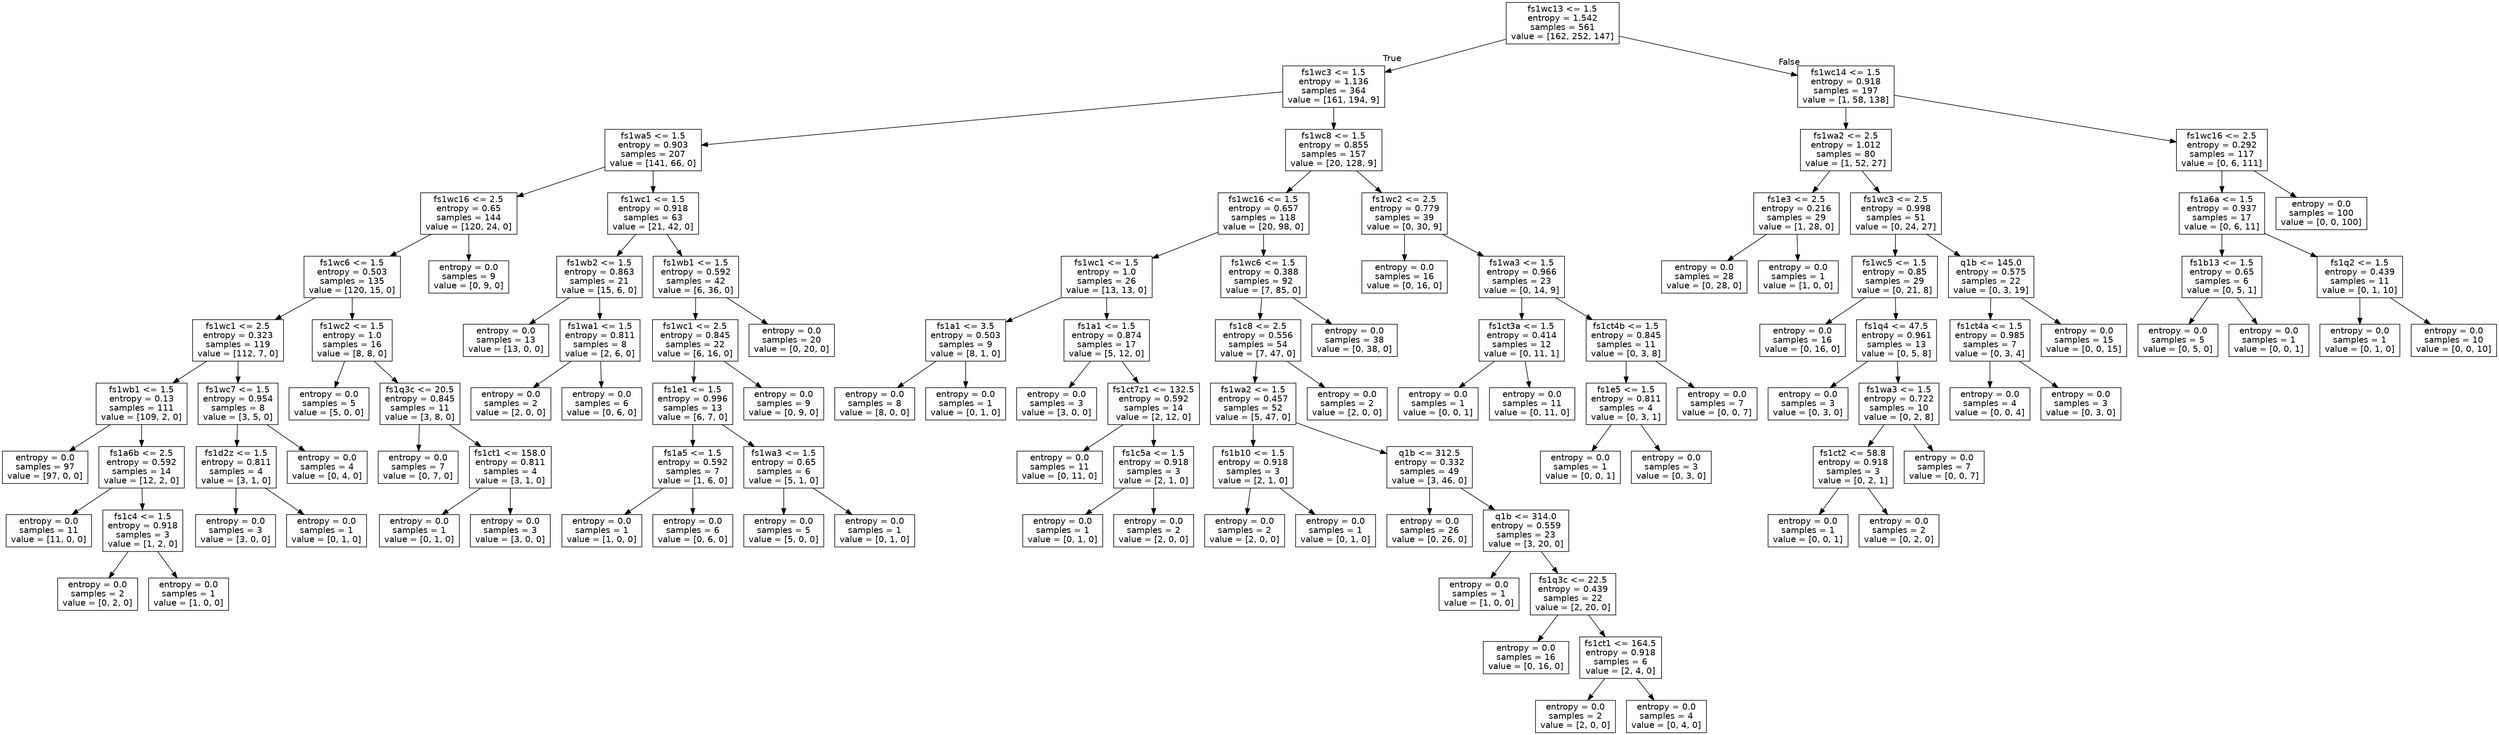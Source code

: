 digraph Tree {
node [shape=box, fontname="helvetica"] ;
edge [fontname="helvetica"] ;
0 [label="fs1wc13 <= 1.5\nentropy = 1.542\nsamples = 561\nvalue = [162, 252, 147]"] ;
1 [label="fs1wc3 <= 1.5\nentropy = 1.136\nsamples = 364\nvalue = [161, 194, 9]"] ;
0 -> 1 [labeldistance=2.5, labelangle=45, headlabel="True"] ;
2 [label="fs1wa5 <= 1.5\nentropy = 0.903\nsamples = 207\nvalue = [141, 66, 0]"] ;
1 -> 2 ;
3 [label="fs1wc16 <= 2.5\nentropy = 0.65\nsamples = 144\nvalue = [120, 24, 0]"] ;
2 -> 3 ;
4 [label="fs1wc6 <= 1.5\nentropy = 0.503\nsamples = 135\nvalue = [120, 15, 0]"] ;
3 -> 4 ;
5 [label="fs1wc1 <= 2.5\nentropy = 0.323\nsamples = 119\nvalue = [112, 7, 0]"] ;
4 -> 5 ;
6 [label="fs1wb1 <= 1.5\nentropy = 0.13\nsamples = 111\nvalue = [109, 2, 0]"] ;
5 -> 6 ;
7 [label="entropy = 0.0\nsamples = 97\nvalue = [97, 0, 0]"] ;
6 -> 7 ;
8 [label="fs1a6b <= 2.5\nentropy = 0.592\nsamples = 14\nvalue = [12, 2, 0]"] ;
6 -> 8 ;
9 [label="entropy = 0.0\nsamples = 11\nvalue = [11, 0, 0]"] ;
8 -> 9 ;
10 [label="fs1c4 <= 1.5\nentropy = 0.918\nsamples = 3\nvalue = [1, 2, 0]"] ;
8 -> 10 ;
11 [label="entropy = 0.0\nsamples = 2\nvalue = [0, 2, 0]"] ;
10 -> 11 ;
12 [label="entropy = 0.0\nsamples = 1\nvalue = [1, 0, 0]"] ;
10 -> 12 ;
13 [label="fs1wc7 <= 1.5\nentropy = 0.954\nsamples = 8\nvalue = [3, 5, 0]"] ;
5 -> 13 ;
14 [label="fs1d2z <= 1.5\nentropy = 0.811\nsamples = 4\nvalue = [3, 1, 0]"] ;
13 -> 14 ;
15 [label="entropy = 0.0\nsamples = 3\nvalue = [3, 0, 0]"] ;
14 -> 15 ;
16 [label="entropy = 0.0\nsamples = 1\nvalue = [0, 1, 0]"] ;
14 -> 16 ;
17 [label="entropy = 0.0\nsamples = 4\nvalue = [0, 4, 0]"] ;
13 -> 17 ;
18 [label="fs1wc2 <= 1.5\nentropy = 1.0\nsamples = 16\nvalue = [8, 8, 0]"] ;
4 -> 18 ;
19 [label="entropy = 0.0\nsamples = 5\nvalue = [5, 0, 0]"] ;
18 -> 19 ;
20 [label="fs1q3c <= 20.5\nentropy = 0.845\nsamples = 11\nvalue = [3, 8, 0]"] ;
18 -> 20 ;
21 [label="entropy = 0.0\nsamples = 7\nvalue = [0, 7, 0]"] ;
20 -> 21 ;
22 [label="fs1ct1 <= 158.0\nentropy = 0.811\nsamples = 4\nvalue = [3, 1, 0]"] ;
20 -> 22 ;
23 [label="entropy = 0.0\nsamples = 1\nvalue = [0, 1, 0]"] ;
22 -> 23 ;
24 [label="entropy = 0.0\nsamples = 3\nvalue = [3, 0, 0]"] ;
22 -> 24 ;
25 [label="entropy = 0.0\nsamples = 9\nvalue = [0, 9, 0]"] ;
3 -> 25 ;
26 [label="fs1wc1 <= 1.5\nentropy = 0.918\nsamples = 63\nvalue = [21, 42, 0]"] ;
2 -> 26 ;
27 [label="fs1wb2 <= 1.5\nentropy = 0.863\nsamples = 21\nvalue = [15, 6, 0]"] ;
26 -> 27 ;
28 [label="entropy = 0.0\nsamples = 13\nvalue = [13, 0, 0]"] ;
27 -> 28 ;
29 [label="fs1wa1 <= 1.5\nentropy = 0.811\nsamples = 8\nvalue = [2, 6, 0]"] ;
27 -> 29 ;
30 [label="entropy = 0.0\nsamples = 2\nvalue = [2, 0, 0]"] ;
29 -> 30 ;
31 [label="entropy = 0.0\nsamples = 6\nvalue = [0, 6, 0]"] ;
29 -> 31 ;
32 [label="fs1wb1 <= 1.5\nentropy = 0.592\nsamples = 42\nvalue = [6, 36, 0]"] ;
26 -> 32 ;
33 [label="fs1wc1 <= 2.5\nentropy = 0.845\nsamples = 22\nvalue = [6, 16, 0]"] ;
32 -> 33 ;
34 [label="fs1e1 <= 1.5\nentropy = 0.996\nsamples = 13\nvalue = [6, 7, 0]"] ;
33 -> 34 ;
35 [label="fs1a5 <= 1.5\nentropy = 0.592\nsamples = 7\nvalue = [1, 6, 0]"] ;
34 -> 35 ;
36 [label="entropy = 0.0\nsamples = 1\nvalue = [1, 0, 0]"] ;
35 -> 36 ;
37 [label="entropy = 0.0\nsamples = 6\nvalue = [0, 6, 0]"] ;
35 -> 37 ;
38 [label="fs1wa3 <= 1.5\nentropy = 0.65\nsamples = 6\nvalue = [5, 1, 0]"] ;
34 -> 38 ;
39 [label="entropy = 0.0\nsamples = 5\nvalue = [5, 0, 0]"] ;
38 -> 39 ;
40 [label="entropy = 0.0\nsamples = 1\nvalue = [0, 1, 0]"] ;
38 -> 40 ;
41 [label="entropy = 0.0\nsamples = 9\nvalue = [0, 9, 0]"] ;
33 -> 41 ;
42 [label="entropy = 0.0\nsamples = 20\nvalue = [0, 20, 0]"] ;
32 -> 42 ;
43 [label="fs1wc8 <= 1.5\nentropy = 0.855\nsamples = 157\nvalue = [20, 128, 9]"] ;
1 -> 43 ;
44 [label="fs1wc16 <= 1.5\nentropy = 0.657\nsamples = 118\nvalue = [20, 98, 0]"] ;
43 -> 44 ;
45 [label="fs1wc1 <= 1.5\nentropy = 1.0\nsamples = 26\nvalue = [13, 13, 0]"] ;
44 -> 45 ;
46 [label="fs1a1 <= 3.5\nentropy = 0.503\nsamples = 9\nvalue = [8, 1, 0]"] ;
45 -> 46 ;
47 [label="entropy = 0.0\nsamples = 8\nvalue = [8, 0, 0]"] ;
46 -> 47 ;
48 [label="entropy = 0.0\nsamples = 1\nvalue = [0, 1, 0]"] ;
46 -> 48 ;
49 [label="fs1a1 <= 1.5\nentropy = 0.874\nsamples = 17\nvalue = [5, 12, 0]"] ;
45 -> 49 ;
50 [label="entropy = 0.0\nsamples = 3\nvalue = [3, 0, 0]"] ;
49 -> 50 ;
51 [label="fs1ct7z1 <= 132.5\nentropy = 0.592\nsamples = 14\nvalue = [2, 12, 0]"] ;
49 -> 51 ;
52 [label="entropy = 0.0\nsamples = 11\nvalue = [0, 11, 0]"] ;
51 -> 52 ;
53 [label="fs1c5a <= 1.5\nentropy = 0.918\nsamples = 3\nvalue = [2, 1, 0]"] ;
51 -> 53 ;
54 [label="entropy = 0.0\nsamples = 1\nvalue = [0, 1, 0]"] ;
53 -> 54 ;
55 [label="entropy = 0.0\nsamples = 2\nvalue = [2, 0, 0]"] ;
53 -> 55 ;
56 [label="fs1wc6 <= 1.5\nentropy = 0.388\nsamples = 92\nvalue = [7, 85, 0]"] ;
44 -> 56 ;
57 [label="fs1c8 <= 2.5\nentropy = 0.556\nsamples = 54\nvalue = [7, 47, 0]"] ;
56 -> 57 ;
58 [label="fs1wa2 <= 1.5\nentropy = 0.457\nsamples = 52\nvalue = [5, 47, 0]"] ;
57 -> 58 ;
59 [label="fs1b10 <= 1.5\nentropy = 0.918\nsamples = 3\nvalue = [2, 1, 0]"] ;
58 -> 59 ;
60 [label="entropy = 0.0\nsamples = 2\nvalue = [2, 0, 0]"] ;
59 -> 60 ;
61 [label="entropy = 0.0\nsamples = 1\nvalue = [0, 1, 0]"] ;
59 -> 61 ;
62 [label="q1b <= 312.5\nentropy = 0.332\nsamples = 49\nvalue = [3, 46, 0]"] ;
58 -> 62 ;
63 [label="entropy = 0.0\nsamples = 26\nvalue = [0, 26, 0]"] ;
62 -> 63 ;
64 [label="q1b <= 314.0\nentropy = 0.559\nsamples = 23\nvalue = [3, 20, 0]"] ;
62 -> 64 ;
65 [label="entropy = 0.0\nsamples = 1\nvalue = [1, 0, 0]"] ;
64 -> 65 ;
66 [label="fs1q3c <= 22.5\nentropy = 0.439\nsamples = 22\nvalue = [2, 20, 0]"] ;
64 -> 66 ;
67 [label="entropy = 0.0\nsamples = 16\nvalue = [0, 16, 0]"] ;
66 -> 67 ;
68 [label="fs1ct1 <= 164.5\nentropy = 0.918\nsamples = 6\nvalue = [2, 4, 0]"] ;
66 -> 68 ;
69 [label="entropy = 0.0\nsamples = 2\nvalue = [2, 0, 0]"] ;
68 -> 69 ;
70 [label="entropy = 0.0\nsamples = 4\nvalue = [0, 4, 0]"] ;
68 -> 70 ;
71 [label="entropy = 0.0\nsamples = 2\nvalue = [2, 0, 0]"] ;
57 -> 71 ;
72 [label="entropy = 0.0\nsamples = 38\nvalue = [0, 38, 0]"] ;
56 -> 72 ;
73 [label="fs1wc2 <= 2.5\nentropy = 0.779\nsamples = 39\nvalue = [0, 30, 9]"] ;
43 -> 73 ;
74 [label="entropy = 0.0\nsamples = 16\nvalue = [0, 16, 0]"] ;
73 -> 74 ;
75 [label="fs1wa3 <= 1.5\nentropy = 0.966\nsamples = 23\nvalue = [0, 14, 9]"] ;
73 -> 75 ;
76 [label="fs1ct3a <= 1.5\nentropy = 0.414\nsamples = 12\nvalue = [0, 11, 1]"] ;
75 -> 76 ;
77 [label="entropy = 0.0\nsamples = 1\nvalue = [0, 0, 1]"] ;
76 -> 77 ;
78 [label="entropy = 0.0\nsamples = 11\nvalue = [0, 11, 0]"] ;
76 -> 78 ;
79 [label="fs1ct4b <= 1.5\nentropy = 0.845\nsamples = 11\nvalue = [0, 3, 8]"] ;
75 -> 79 ;
80 [label="fs1e5 <= 1.5\nentropy = 0.811\nsamples = 4\nvalue = [0, 3, 1]"] ;
79 -> 80 ;
81 [label="entropy = 0.0\nsamples = 1\nvalue = [0, 0, 1]"] ;
80 -> 81 ;
82 [label="entropy = 0.0\nsamples = 3\nvalue = [0, 3, 0]"] ;
80 -> 82 ;
83 [label="entropy = 0.0\nsamples = 7\nvalue = [0, 0, 7]"] ;
79 -> 83 ;
84 [label="fs1wc14 <= 1.5\nentropy = 0.918\nsamples = 197\nvalue = [1, 58, 138]"] ;
0 -> 84 [labeldistance=2.5, labelangle=-45, headlabel="False"] ;
85 [label="fs1wa2 <= 2.5\nentropy = 1.012\nsamples = 80\nvalue = [1, 52, 27]"] ;
84 -> 85 ;
86 [label="fs1e3 <= 2.5\nentropy = 0.216\nsamples = 29\nvalue = [1, 28, 0]"] ;
85 -> 86 ;
87 [label="entropy = 0.0\nsamples = 28\nvalue = [0, 28, 0]"] ;
86 -> 87 ;
88 [label="entropy = 0.0\nsamples = 1\nvalue = [1, 0, 0]"] ;
86 -> 88 ;
89 [label="fs1wc3 <= 2.5\nentropy = 0.998\nsamples = 51\nvalue = [0, 24, 27]"] ;
85 -> 89 ;
90 [label="fs1wc5 <= 1.5\nentropy = 0.85\nsamples = 29\nvalue = [0, 21, 8]"] ;
89 -> 90 ;
91 [label="entropy = 0.0\nsamples = 16\nvalue = [0, 16, 0]"] ;
90 -> 91 ;
92 [label="fs1q4 <= 47.5\nentropy = 0.961\nsamples = 13\nvalue = [0, 5, 8]"] ;
90 -> 92 ;
93 [label="entropy = 0.0\nsamples = 3\nvalue = [0, 3, 0]"] ;
92 -> 93 ;
94 [label="fs1wa3 <= 1.5\nentropy = 0.722\nsamples = 10\nvalue = [0, 2, 8]"] ;
92 -> 94 ;
95 [label="fs1ct2 <= 58.8\nentropy = 0.918\nsamples = 3\nvalue = [0, 2, 1]"] ;
94 -> 95 ;
96 [label="entropy = 0.0\nsamples = 1\nvalue = [0, 0, 1]"] ;
95 -> 96 ;
97 [label="entropy = 0.0\nsamples = 2\nvalue = [0, 2, 0]"] ;
95 -> 97 ;
98 [label="entropy = 0.0\nsamples = 7\nvalue = [0, 0, 7]"] ;
94 -> 98 ;
99 [label="q1b <= 145.0\nentropy = 0.575\nsamples = 22\nvalue = [0, 3, 19]"] ;
89 -> 99 ;
100 [label="fs1ct4a <= 1.5\nentropy = 0.985\nsamples = 7\nvalue = [0, 3, 4]"] ;
99 -> 100 ;
101 [label="entropy = 0.0\nsamples = 4\nvalue = [0, 0, 4]"] ;
100 -> 101 ;
102 [label="entropy = 0.0\nsamples = 3\nvalue = [0, 3, 0]"] ;
100 -> 102 ;
103 [label="entropy = 0.0\nsamples = 15\nvalue = [0, 0, 15]"] ;
99 -> 103 ;
104 [label="fs1wc16 <= 2.5\nentropy = 0.292\nsamples = 117\nvalue = [0, 6, 111]"] ;
84 -> 104 ;
105 [label="fs1a6a <= 1.5\nentropy = 0.937\nsamples = 17\nvalue = [0, 6, 11]"] ;
104 -> 105 ;
106 [label="fs1b13 <= 1.5\nentropy = 0.65\nsamples = 6\nvalue = [0, 5, 1]"] ;
105 -> 106 ;
107 [label="entropy = 0.0\nsamples = 5\nvalue = [0, 5, 0]"] ;
106 -> 107 ;
108 [label="entropy = 0.0\nsamples = 1\nvalue = [0, 0, 1]"] ;
106 -> 108 ;
109 [label="fs1q2 <= 1.5\nentropy = 0.439\nsamples = 11\nvalue = [0, 1, 10]"] ;
105 -> 109 ;
110 [label="entropy = 0.0\nsamples = 1\nvalue = [0, 1, 0]"] ;
109 -> 110 ;
111 [label="entropy = 0.0\nsamples = 10\nvalue = [0, 0, 10]"] ;
109 -> 111 ;
112 [label="entropy = 0.0\nsamples = 100\nvalue = [0, 0, 100]"] ;
104 -> 112 ;
}